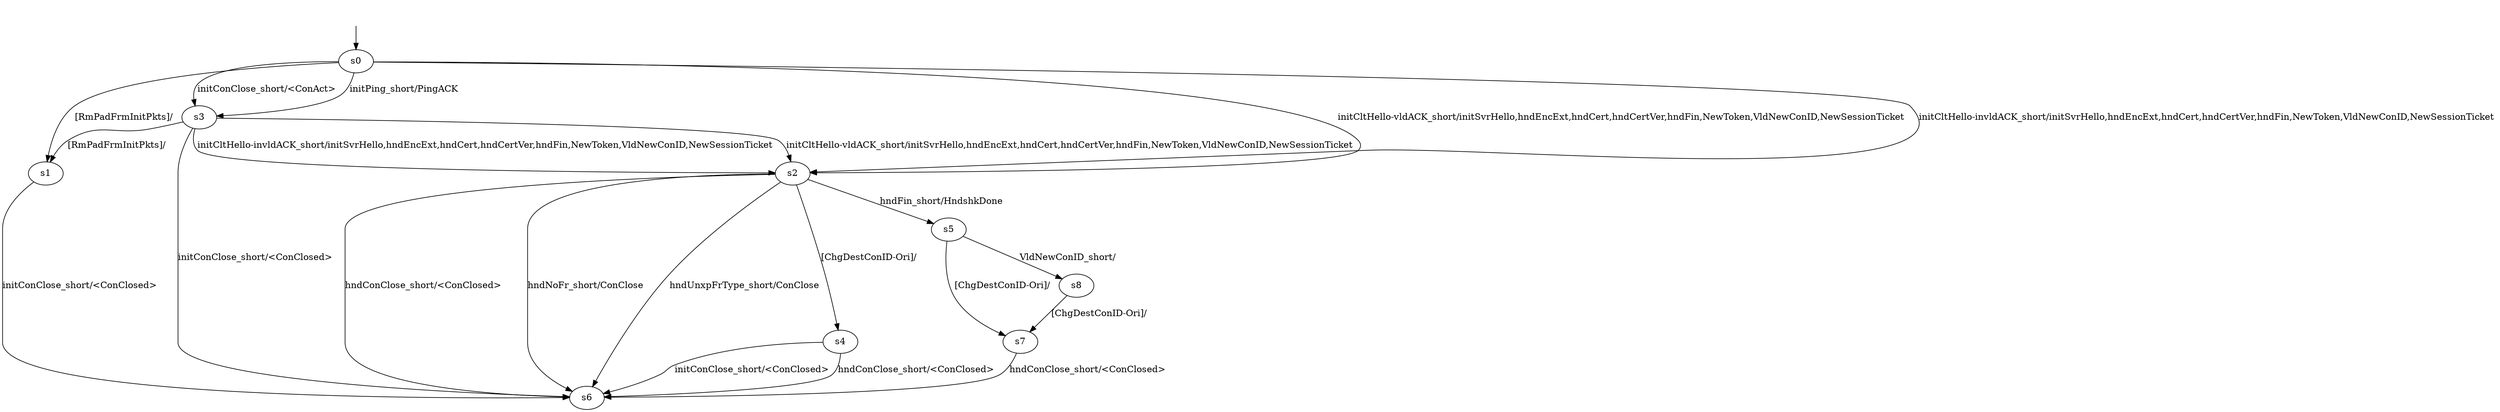 digraph "../results/picoquicModels/picoquic-B-B-s-0/learnedModel" {
s0 [label=s0];
s1 [label=s1];
s2 [label=s2];
s3 [label=s3];
s4 [label=s4];
s5 [label=s5];
s6 [label=s6];
s7 [label=s7];
s8 [label=s8];
s0 -> s3  [label="initPing_short/PingACK "];
s0 -> s3  [label="initConClose_short/<ConAct> "];
s0 -> s2  [label="initCltHello-vldACK_short/initSvrHello,hndEncExt,hndCert,hndCertVer,hndFin,NewToken,VldNewConID,NewSessionTicket "];
s0 -> s2  [label="initCltHello-invldACK_short/initSvrHello,hndEncExt,hndCert,hndCertVer,hndFin,NewToken,VldNewConID,NewSessionTicket "];
s0 -> s1  [label="[RmPadFrmInitPkts]/ "];
s1 -> s6  [label="initConClose_short/<ConClosed> "];
s2 -> s5  [label="hndFin_short/HndshkDone "];
s2 -> s6  [label="hndConClose_short/<ConClosed> "];
s2 -> s6  [label="hndNoFr_short/ConClose "];
s2 -> s6  [label="hndUnxpFrType_short/ConClose "];
s2 -> s4  [label="[ChgDestConID-Ori]/ "];
s3 -> s6  [label="initConClose_short/<ConClosed> "];
s3 -> s2  [label="initCltHello-vldACK_short/initSvrHello,hndEncExt,hndCert,hndCertVer,hndFin,NewToken,VldNewConID,NewSessionTicket "];
s3 -> s2  [label="initCltHello-invldACK_short/initSvrHello,hndEncExt,hndCert,hndCertVer,hndFin,NewToken,VldNewConID,NewSessionTicket "];
s3 -> s1  [label="[RmPadFrmInitPkts]/ "];
s4 -> s6  [label="initConClose_short/<ConClosed> "];
s4 -> s6  [label="hndConClose_short/<ConClosed> "];
s5 -> s8  [label="VldNewConID_short/ "];
s5 -> s7  [label="[ChgDestConID-Ori]/ "];
s7 -> s6  [label="hndConClose_short/<ConClosed> "];
s8 -> s7  [label="[ChgDestConID-Ori]/ "];
__start0 [label="", shape=none];
__start0 -> s0  [label=""];
}
